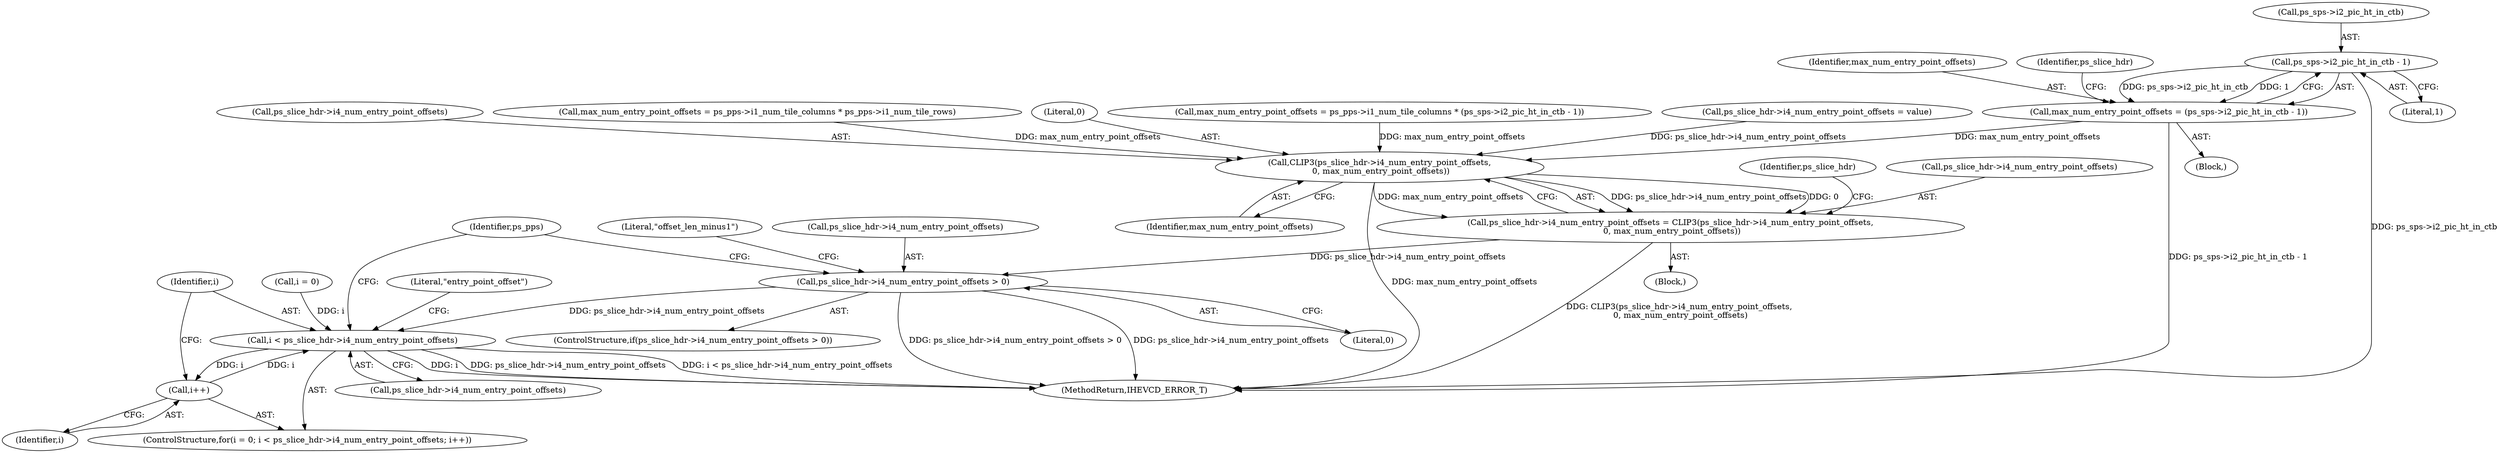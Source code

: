 digraph "0_Android_913d9e8d93d6b81bb8eac3fc2c1426651f5b259d@pointer" {
"1001934" [label="(Call,ps_sps->i2_pic_ht_in_ctb - 1)"];
"1001932" [label="(Call,max_num_entry_point_offsets = (ps_sps->i2_pic_ht_in_ctb - 1))"];
"1001943" [label="(Call,CLIP3(ps_slice_hdr->i4_num_entry_point_offsets,\n 0, max_num_entry_point_offsets))"];
"1001939" [label="(Call,ps_slice_hdr->i4_num_entry_point_offsets = CLIP3(ps_slice_hdr->i4_num_entry_point_offsets,\n 0, max_num_entry_point_offsets))"];
"1001950" [label="(Call,ps_slice_hdr->i4_num_entry_point_offsets > 0)"];
"1001971" [label="(Call,i < ps_slice_hdr->i4_num_entry_point_offsets)"];
"1001976" [label="(Call,i++)"];
"1001943" [label="(Call,CLIP3(ps_slice_hdr->i4_num_entry_point_offsets,\n 0, max_num_entry_point_offsets))"];
"1001940" [label="(Call,ps_slice_hdr->i4_num_entry_point_offsets)"];
"1001968" [label="(Call,i = 0)"];
"1001977" [label="(Identifier,i)"];
"1002620" [label="(MethodReturn,IHEVCD_ERROR_T)"];
"1001947" [label="(Literal,0)"];
"1001948" [label="(Identifier,max_num_entry_point_offsets)"];
"1001951" [label="(Call,ps_slice_hdr->i4_num_entry_point_offsets)"];
"1001933" [label="(Identifier,max_num_entry_point_offsets)"];
"1001935" [label="(Call,ps_sps->i2_pic_ht_in_ctb)"];
"1001971" [label="(Call,i < ps_slice_hdr->i4_num_entry_point_offsets)"];
"1001988" [label="(Identifier,ps_pps)"];
"1001904" [label="(Call,max_num_entry_point_offsets = ps_pps->i1_num_tile_columns * (ps_sps->i2_pic_ht_in_ctb - 1))"];
"1001938" [label="(Literal,1)"];
"1001950" [label="(Call,ps_slice_hdr->i4_num_entry_point_offsets > 0)"];
"1001957" [label="(Literal,\"offset_len_minus1\")"];
"1001941" [label="(Identifier,ps_slice_hdr)"];
"1001967" [label="(ControlStructure,for(i = 0; i < ps_slice_hdr->i4_num_entry_point_offsets; i++))"];
"1001888" [label="(Call,ps_slice_hdr->i4_num_entry_point_offsets = value)"];
"1001954" [label="(Literal,0)"];
"1001944" [label="(Call,ps_slice_hdr->i4_num_entry_point_offsets)"];
"1001973" [label="(Call,ps_slice_hdr->i4_num_entry_point_offsets)"];
"1001949" [label="(ControlStructure,if(ps_slice_hdr->i4_num_entry_point_offsets > 0))"];
"1001931" [label="(Block,)"];
"1001893" [label="(Block,)"];
"1001972" [label="(Identifier,i)"];
"1001939" [label="(Call,ps_slice_hdr->i4_num_entry_point_offsets = CLIP3(ps_slice_hdr->i4_num_entry_point_offsets,\n 0, max_num_entry_point_offsets))"];
"1001934" [label="(Call,ps_sps->i2_pic_ht_in_ctb - 1)"];
"1001932" [label="(Call,max_num_entry_point_offsets = (ps_sps->i2_pic_ht_in_ctb - 1))"];
"1001980" [label="(Literal,\"entry_point_offset\")"];
"1001952" [label="(Identifier,ps_slice_hdr)"];
"1001976" [label="(Call,i++)"];
"1001921" [label="(Call,max_num_entry_point_offsets = ps_pps->i1_num_tile_columns * ps_pps->i1_num_tile_rows)"];
"1001934" -> "1001932"  [label="AST: "];
"1001934" -> "1001938"  [label="CFG: "];
"1001935" -> "1001934"  [label="AST: "];
"1001938" -> "1001934"  [label="AST: "];
"1001932" -> "1001934"  [label="CFG: "];
"1001934" -> "1002620"  [label="DDG: ps_sps->i2_pic_ht_in_ctb"];
"1001934" -> "1001932"  [label="DDG: ps_sps->i2_pic_ht_in_ctb"];
"1001934" -> "1001932"  [label="DDG: 1"];
"1001932" -> "1001931"  [label="AST: "];
"1001933" -> "1001932"  [label="AST: "];
"1001941" -> "1001932"  [label="CFG: "];
"1001932" -> "1002620"  [label="DDG: ps_sps->i2_pic_ht_in_ctb - 1"];
"1001932" -> "1001943"  [label="DDG: max_num_entry_point_offsets"];
"1001943" -> "1001939"  [label="AST: "];
"1001943" -> "1001948"  [label="CFG: "];
"1001944" -> "1001943"  [label="AST: "];
"1001947" -> "1001943"  [label="AST: "];
"1001948" -> "1001943"  [label="AST: "];
"1001939" -> "1001943"  [label="CFG: "];
"1001943" -> "1002620"  [label="DDG: max_num_entry_point_offsets"];
"1001943" -> "1001939"  [label="DDG: ps_slice_hdr->i4_num_entry_point_offsets"];
"1001943" -> "1001939"  [label="DDG: 0"];
"1001943" -> "1001939"  [label="DDG: max_num_entry_point_offsets"];
"1001888" -> "1001943"  [label="DDG: ps_slice_hdr->i4_num_entry_point_offsets"];
"1001904" -> "1001943"  [label="DDG: max_num_entry_point_offsets"];
"1001921" -> "1001943"  [label="DDG: max_num_entry_point_offsets"];
"1001939" -> "1001893"  [label="AST: "];
"1001940" -> "1001939"  [label="AST: "];
"1001952" -> "1001939"  [label="CFG: "];
"1001939" -> "1002620"  [label="DDG: CLIP3(ps_slice_hdr->i4_num_entry_point_offsets,\n 0, max_num_entry_point_offsets)"];
"1001939" -> "1001950"  [label="DDG: ps_slice_hdr->i4_num_entry_point_offsets"];
"1001950" -> "1001949"  [label="AST: "];
"1001950" -> "1001954"  [label="CFG: "];
"1001951" -> "1001950"  [label="AST: "];
"1001954" -> "1001950"  [label="AST: "];
"1001957" -> "1001950"  [label="CFG: "];
"1001988" -> "1001950"  [label="CFG: "];
"1001950" -> "1002620"  [label="DDG: ps_slice_hdr->i4_num_entry_point_offsets > 0"];
"1001950" -> "1002620"  [label="DDG: ps_slice_hdr->i4_num_entry_point_offsets"];
"1001950" -> "1001971"  [label="DDG: ps_slice_hdr->i4_num_entry_point_offsets"];
"1001971" -> "1001967"  [label="AST: "];
"1001971" -> "1001973"  [label="CFG: "];
"1001972" -> "1001971"  [label="AST: "];
"1001973" -> "1001971"  [label="AST: "];
"1001980" -> "1001971"  [label="CFG: "];
"1001988" -> "1001971"  [label="CFG: "];
"1001971" -> "1002620"  [label="DDG: i < ps_slice_hdr->i4_num_entry_point_offsets"];
"1001971" -> "1002620"  [label="DDG: i"];
"1001971" -> "1002620"  [label="DDG: ps_slice_hdr->i4_num_entry_point_offsets"];
"1001976" -> "1001971"  [label="DDG: i"];
"1001968" -> "1001971"  [label="DDG: i"];
"1001971" -> "1001976"  [label="DDG: i"];
"1001976" -> "1001967"  [label="AST: "];
"1001976" -> "1001977"  [label="CFG: "];
"1001977" -> "1001976"  [label="AST: "];
"1001972" -> "1001976"  [label="CFG: "];
}
